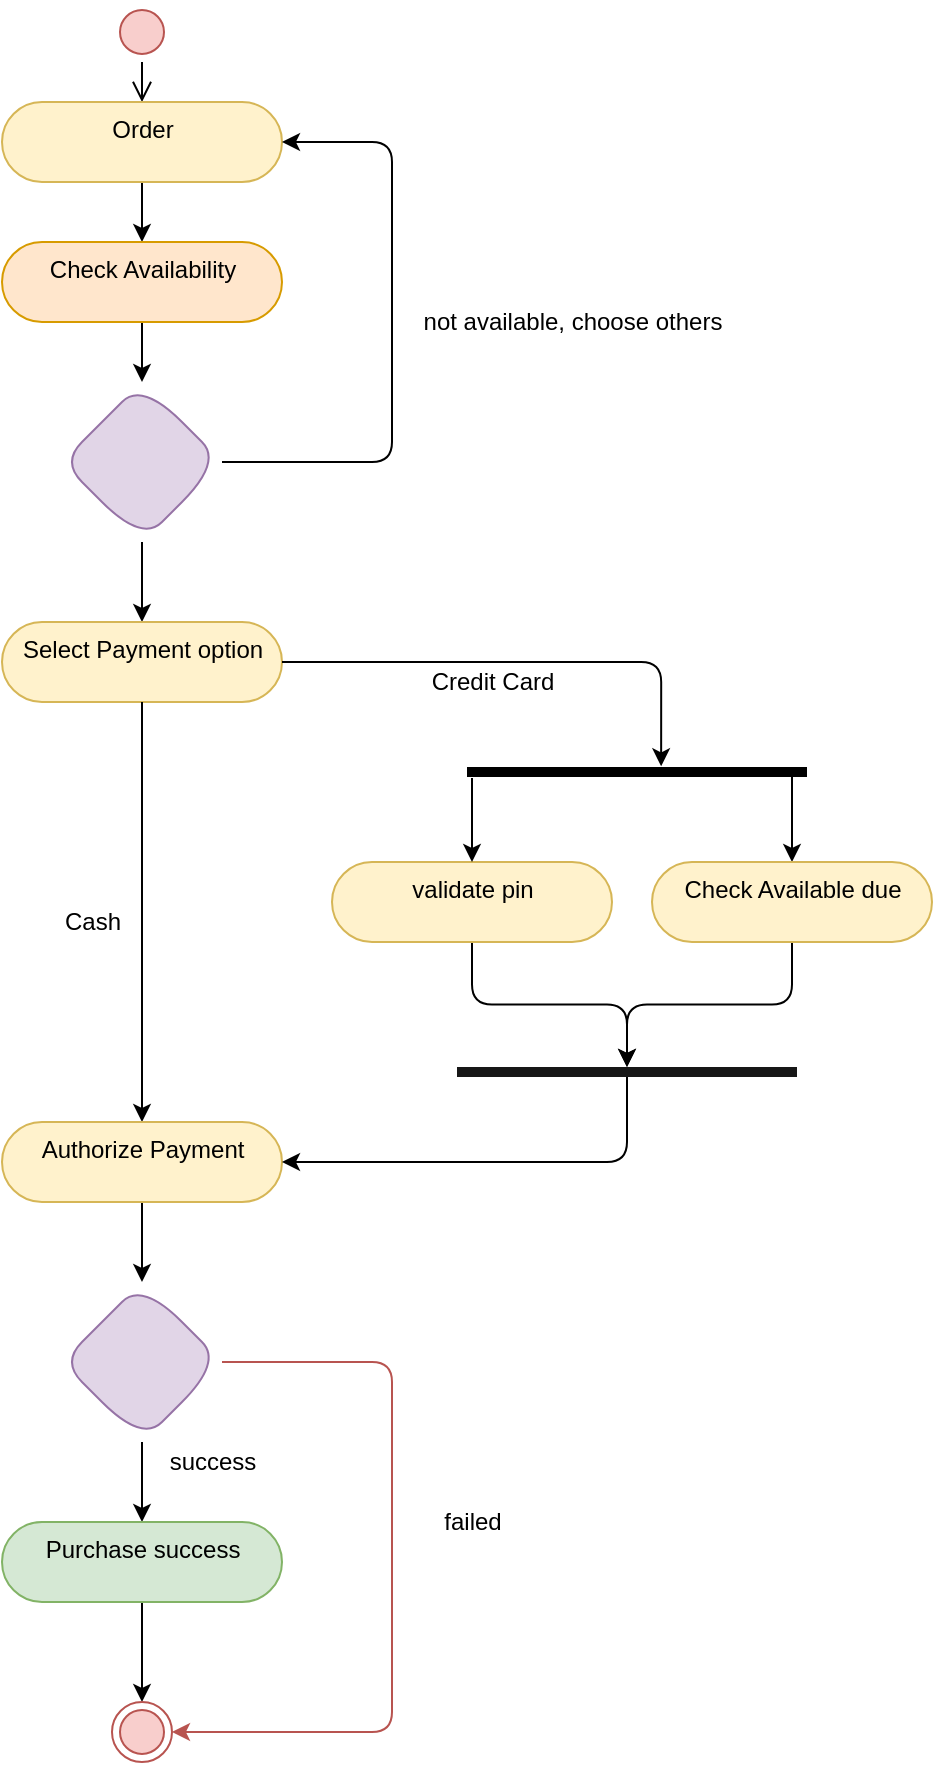 <mxfile>
    <diagram id="zC9pB4orzsC-tfN1qb5K" name="Page-1">
        <mxGraphModel dx="1060" dy="412" grid="1" gridSize="10" guides="1" tooltips="1" connect="1" arrows="1" fold="1" page="1" pageScale="1" pageWidth="850" pageHeight="1100" math="0" shadow="0">
            <root>
                <mxCell id="0"/>
                <mxCell id="1" parent="0"/>
                <mxCell id="5" value="" style="ellipse;html=1;shape=startState;rounded=0;sketch=0;fillColor=#f8cecc;strokeColor=#b85450;" parent="1" vertex="1">
                    <mxGeometry x="290" y="70" width="30" height="30" as="geometry"/>
                </mxCell>
                <mxCell id="6" value="" style="edgeStyle=orthogonalEdgeStyle;html=1;verticalAlign=bottom;endArrow=open;endSize=8;entryX=0.5;entryY=0;entryDx=0;entryDy=0;" parent="1" source="5" target="23" edge="1">
                    <mxGeometry relative="1" as="geometry">
                        <mxPoint x="305" y="190" as="targetPoint"/>
                    </mxGeometry>
                </mxCell>
                <mxCell id="25" value="" style="edgeStyle=orthogonalEdgeStyle;rounded=1;sketch=0;orthogonalLoop=1;jettySize=auto;html=1;" parent="1" source="23" target="24" edge="1">
                    <mxGeometry relative="1" as="geometry"/>
                </mxCell>
                <mxCell id="23" value="Order" style="html=1;align=center;verticalAlign=top;rounded=1;absoluteArcSize=1;arcSize=108;dashed=0;sketch=0;fillColor=#fff2cc;strokeColor=#d6b656;" parent="1" vertex="1">
                    <mxGeometry x="235" y="120" width="140" height="40" as="geometry"/>
                </mxCell>
                <mxCell id="29" value="" style="edgeStyle=orthogonalEdgeStyle;rounded=1;sketch=0;orthogonalLoop=1;jettySize=auto;html=1;" parent="1" source="24" target="28" edge="1">
                    <mxGeometry relative="1" as="geometry"/>
                </mxCell>
                <mxCell id="24" value="Check Availability" style="html=1;align=center;verticalAlign=top;rounded=1;absoluteArcSize=1;arcSize=108;dashed=0;sketch=0;fillColor=#ffe6cc;strokeColor=#d79b00;" parent="1" vertex="1">
                    <mxGeometry x="235" y="190" width="140" height="40" as="geometry"/>
                </mxCell>
                <mxCell id="30" style="edgeStyle=orthogonalEdgeStyle;rounded=1;sketch=0;orthogonalLoop=1;jettySize=auto;html=1;exitX=1;exitY=0.5;exitDx=0;exitDy=0;entryX=1;entryY=0.5;entryDx=0;entryDy=0;" parent="1" source="28" target="23" edge="1">
                    <mxGeometry relative="1" as="geometry">
                        <Array as="points">
                            <mxPoint x="430" y="300"/>
                            <mxPoint x="430" y="140"/>
                        </Array>
                    </mxGeometry>
                </mxCell>
                <mxCell id="33" value="" style="edgeStyle=orthogonalEdgeStyle;rounded=1;sketch=0;orthogonalLoop=1;jettySize=auto;html=1;" parent="1" source="28" target="32" edge="1">
                    <mxGeometry relative="1" as="geometry"/>
                </mxCell>
                <mxCell id="28" value="" style="rhombus;whiteSpace=wrap;html=1;rounded=1;dashed=0;verticalAlign=top;fillColor=#e1d5e7;arcSize=108;sketch=0;strokeColor=#9673a6;" parent="1" vertex="1">
                    <mxGeometry x="265" y="260" width="80" height="80" as="geometry"/>
                </mxCell>
                <mxCell id="31" value="not available, choose others" style="text;html=1;align=center;verticalAlign=middle;resizable=0;points=[];autosize=1;strokeColor=none;" parent="1" vertex="1">
                    <mxGeometry x="440" y="220" width="160" height="20" as="geometry"/>
                </mxCell>
                <mxCell id="32" value="Select Payment option" style="html=1;align=center;verticalAlign=top;rounded=1;absoluteArcSize=1;arcSize=108;dashed=0;sketch=0;fillColor=#fff2cc;strokeColor=#d6b656;" parent="1" vertex="1">
                    <mxGeometry x="235" y="380" width="140" height="40" as="geometry"/>
                </mxCell>
                <mxCell id="39" style="edgeStyle=orthogonalEdgeStyle;rounded=1;sketch=0;orthogonalLoop=1;jettySize=auto;html=1;exitX=1;exitY=0.5;exitDx=0;exitDy=0;entryX=-0.067;entryY=0.429;entryDx=0;entryDy=0;entryPerimeter=0;" parent="1" source="32" target="38" edge="1">
                    <mxGeometry relative="1" as="geometry">
                        <mxPoint x="345" y="500" as="sourcePoint"/>
                    </mxGeometry>
                </mxCell>
                <mxCell id="45" value="" style="edgeStyle=orthogonalEdgeStyle;rounded=1;sketch=0;orthogonalLoop=1;jettySize=auto;html=1;exitX=0.5;exitY=1;exitDx=0;exitDy=0;" parent="1" source="32" target="44" edge="1">
                    <mxGeometry relative="1" as="geometry">
                        <mxPoint x="305" y="540" as="sourcePoint"/>
                    </mxGeometry>
                </mxCell>
                <mxCell id="38" value="" style="html=1;points=[];perimeter=orthogonalPerimeter;strokeColor=none;rounded=0;sketch=0;rotation=90;fillColor=#000000;" parent="1" vertex="1">
                    <mxGeometry x="550" y="370" width="5" height="170" as="geometry"/>
                </mxCell>
                <mxCell id="50" value="" style="edgeStyle=orthogonalEdgeStyle;rounded=1;sketch=0;orthogonalLoop=1;jettySize=auto;html=1;" parent="1" source="40" target="48" edge="1">
                    <mxGeometry relative="1" as="geometry"/>
                </mxCell>
                <mxCell id="40" value="validate pin" style="html=1;align=center;verticalAlign=top;rounded=1;absoluteArcSize=1;arcSize=108;dashed=0;sketch=0;fillColor=#fff2cc;strokeColor=#d6b656;" parent="1" vertex="1">
                    <mxGeometry x="400" y="500" width="140" height="40" as="geometry"/>
                </mxCell>
                <mxCell id="41" value="Credit Card" style="text;html=1;align=center;verticalAlign=middle;resizable=0;points=[];autosize=1;strokeColor=none;" parent="1" vertex="1">
                    <mxGeometry x="440" y="400" width="80" height="20" as="geometry"/>
                </mxCell>
                <mxCell id="42" value="" style="endArrow=classic;html=1;entryX=0.5;entryY=0;entryDx=0;entryDy=0;" parent="1" target="40" edge="1">
                    <mxGeometry width="50" height="50" relative="1" as="geometry">
                        <mxPoint x="470" y="458" as="sourcePoint"/>
                        <mxPoint x="300" y="490" as="targetPoint"/>
                    </mxGeometry>
                </mxCell>
                <mxCell id="55" value="" style="edgeStyle=orthogonalEdgeStyle;rounded=1;sketch=0;orthogonalLoop=1;jettySize=auto;html=1;" parent="1" source="44" target="54" edge="1">
                    <mxGeometry relative="1" as="geometry"/>
                </mxCell>
                <mxCell id="44" value="Authorize Payment" style="html=1;align=center;verticalAlign=top;rounded=1;absoluteArcSize=1;arcSize=108;dashed=0;sketch=0;fillColor=#fff2cc;strokeColor=#d6b656;" parent="1" vertex="1">
                    <mxGeometry x="235" y="630" width="140" height="40" as="geometry"/>
                </mxCell>
                <mxCell id="46" value="" style="endArrow=classic;html=1;entryX=0.5;entryY=0;entryDx=0;entryDy=0;" parent="1" source="38" target="47" edge="1">
                    <mxGeometry width="50" height="50" relative="1" as="geometry">
                        <mxPoint x="627.5" y="487.08" as="sourcePoint"/>
                        <mxPoint x="470" y="522.91" as="targetPoint"/>
                    </mxGeometry>
                </mxCell>
                <mxCell id="49" value="" style="edgeStyle=orthogonalEdgeStyle;rounded=1;sketch=0;orthogonalLoop=1;jettySize=auto;html=1;" parent="1" source="47" target="48" edge="1">
                    <mxGeometry relative="1" as="geometry"/>
                </mxCell>
                <mxCell id="47" value="Check Available due" style="html=1;align=center;verticalAlign=top;rounded=1;absoluteArcSize=1;arcSize=108;dashed=0;sketch=0;fillColor=#fff2cc;strokeColor=#d6b656;" parent="1" vertex="1">
                    <mxGeometry x="560" y="500" width="140" height="40" as="geometry"/>
                </mxCell>
                <mxCell id="53" value="" style="edgeStyle=orthogonalEdgeStyle;rounded=1;sketch=0;orthogonalLoop=1;jettySize=auto;html=1;entryX=1;entryY=0.5;entryDx=0;entryDy=0;exitX=0.506;exitY=0.5;exitDx=0;exitDy=0;exitPerimeter=0;" parent="1" source="48" target="44" edge="1">
                    <mxGeometry relative="1" as="geometry">
                        <Array as="points">
                            <mxPoint x="548" y="650"/>
                        </Array>
                    </mxGeometry>
                </mxCell>
                <mxCell id="48" value="" style="html=1;points=[];perimeter=orthogonalPerimeter;strokeColor=none;rounded=0;sketch=0;rotation=90;fillColor=#171717;" parent="1" vertex="1">
                    <mxGeometry x="545" y="520" width="5" height="170" as="geometry"/>
                </mxCell>
                <mxCell id="51" value="Cash" style="text;html=1;align=center;verticalAlign=middle;resizable=0;points=[];autosize=1;strokeColor=none;" parent="1" vertex="1">
                    <mxGeometry x="260" y="520" width="40" height="20" as="geometry"/>
                </mxCell>
                <mxCell id="56" style="edgeStyle=orthogonalEdgeStyle;rounded=1;sketch=0;orthogonalLoop=1;jettySize=auto;html=1;exitX=1;exitY=0.5;exitDx=0;exitDy=0;fillColor=#f8cecc;strokeColor=#b85450;entryX=1;entryY=0.5;entryDx=0;entryDy=0;" parent="1" source="54" edge="1" target="62">
                    <mxGeometry relative="1" as="geometry">
                        <mxPoint x="690" y="750.333" as="targetPoint"/>
                        <Array as="points">
                            <mxPoint x="430" y="750"/>
                            <mxPoint x="430" y="935"/>
                        </Array>
                    </mxGeometry>
                </mxCell>
                <mxCell id="59" value="" style="edgeStyle=orthogonalEdgeStyle;rounded=1;sketch=0;orthogonalLoop=1;jettySize=auto;html=1;" parent="1" source="54" target="58" edge="1">
                    <mxGeometry relative="1" as="geometry"/>
                </mxCell>
                <mxCell id="54" value="" style="rhombus;whiteSpace=wrap;html=1;rounded=1;dashed=0;verticalAlign=top;fillColor=#e1d5e7;arcSize=108;sketch=0;strokeColor=#9673a6;" parent="1" vertex="1">
                    <mxGeometry x="265" y="710" width="80" height="80" as="geometry"/>
                </mxCell>
                <mxCell id="57" value="failed" style="text;html=1;align=center;verticalAlign=middle;resizable=0;points=[];autosize=1;strokeColor=none;" parent="1" vertex="1">
                    <mxGeometry x="450" y="820" width="40" height="20" as="geometry"/>
                </mxCell>
                <mxCell id="63" value="" style="edgeStyle=orthogonalEdgeStyle;rounded=1;sketch=0;orthogonalLoop=1;jettySize=auto;html=1;" parent="1" source="58" target="62" edge="1">
                    <mxGeometry relative="1" as="geometry"/>
                </mxCell>
                <mxCell id="58" value="Purchase success" style="html=1;align=center;verticalAlign=top;rounded=1;absoluteArcSize=1;arcSize=108;dashed=0;sketch=0;fillColor=#d5e8d4;strokeColor=#82b366;" parent="1" vertex="1">
                    <mxGeometry x="235" y="830" width="140" height="40" as="geometry"/>
                </mxCell>
                <mxCell id="62" value="" style="ellipse;html=1;shape=endState;rounded=0;sketch=0;fillColor=#f8cecc;strokeColor=#b85450;" parent="1" vertex="1">
                    <mxGeometry x="290" y="920" width="30" height="30" as="geometry"/>
                </mxCell>
                <mxCell id="64" value="success" style="text;html=1;align=center;verticalAlign=middle;resizable=0;points=[];autosize=1;strokeColor=none;" parent="1" vertex="1">
                    <mxGeometry x="310" y="790" width="60" height="20" as="geometry"/>
                </mxCell>
            </root>
        </mxGraphModel>
    </diagram>
</mxfile>